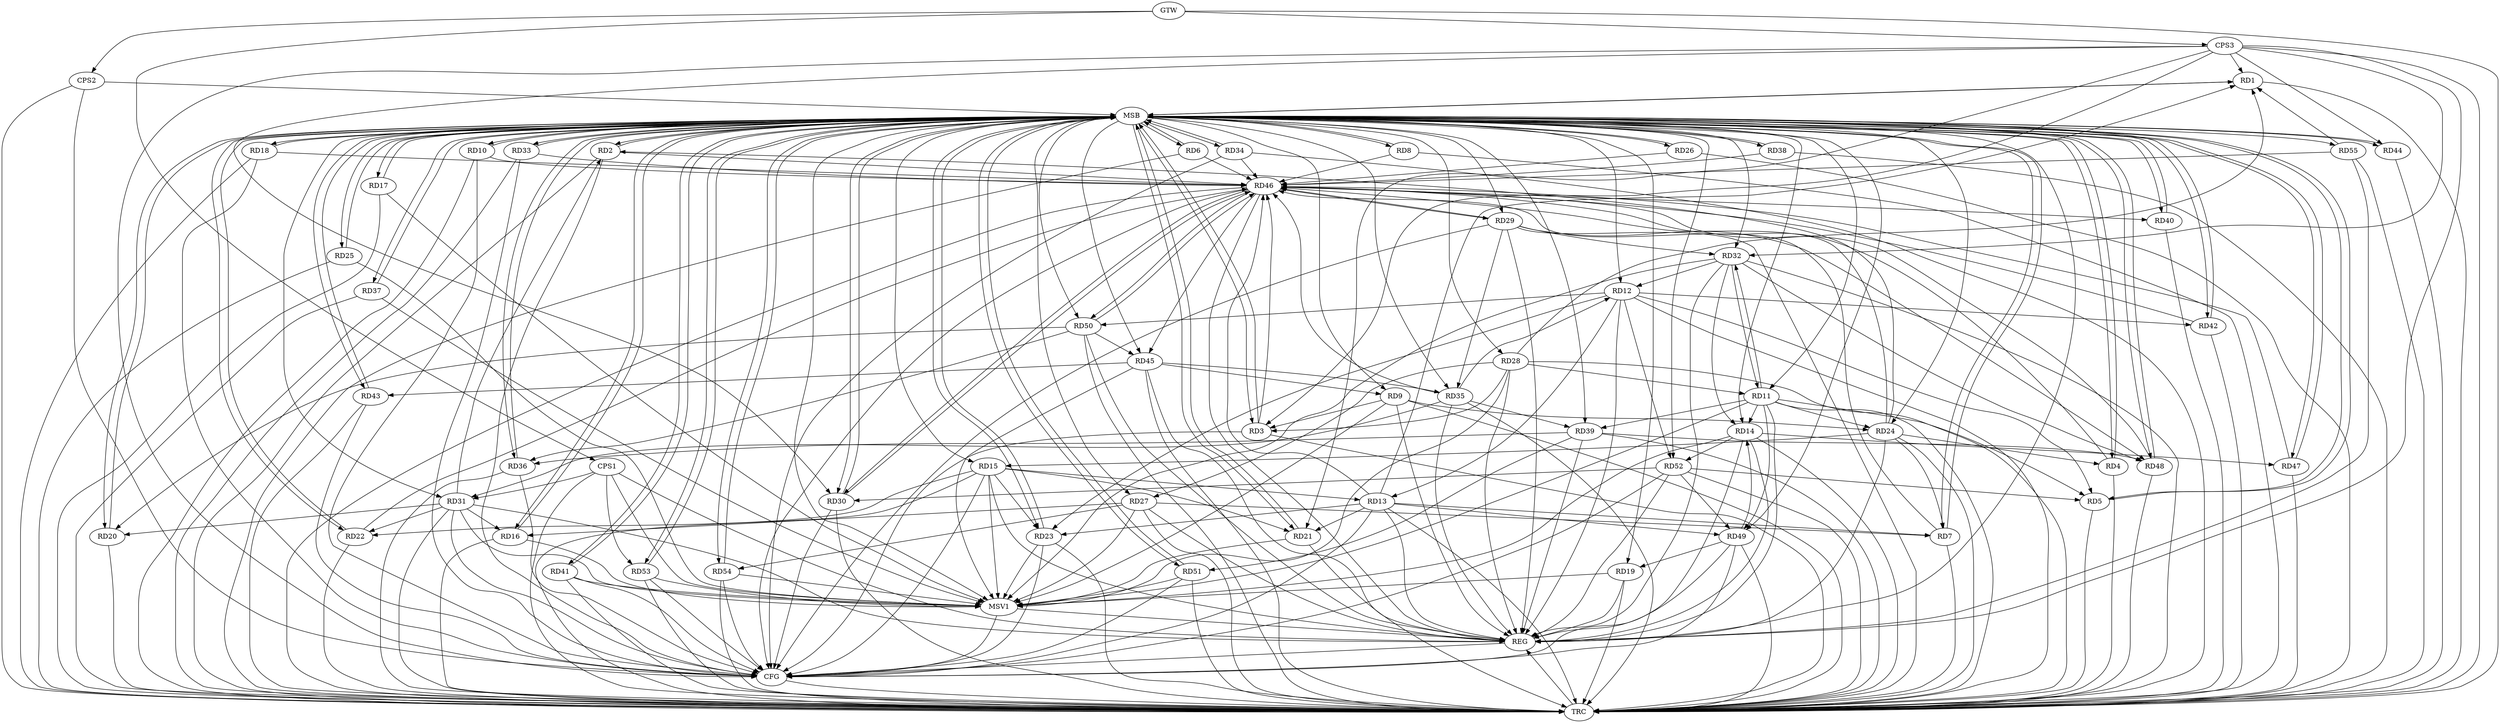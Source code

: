 strict digraph G {
  RD1 [ label="RD1" ];
  RD2 [ label="RD2" ];
  RD3 [ label="RD3" ];
  RD4 [ label="RD4" ];
  RD5 [ label="RD5" ];
  RD6 [ label="RD6" ];
  RD7 [ label="RD7" ];
  RD8 [ label="RD8" ];
  RD9 [ label="RD9" ];
  RD10 [ label="RD10" ];
  RD11 [ label="RD11" ];
  RD12 [ label="RD12" ];
  RD13 [ label="RD13" ];
  RD14 [ label="RD14" ];
  RD15 [ label="RD15" ];
  RD16 [ label="RD16" ];
  RD17 [ label="RD17" ];
  RD18 [ label="RD18" ];
  RD19 [ label="RD19" ];
  RD20 [ label="RD20" ];
  RD21 [ label="RD21" ];
  RD22 [ label="RD22" ];
  RD23 [ label="RD23" ];
  RD24 [ label="RD24" ];
  RD25 [ label="RD25" ];
  RD26 [ label="RD26" ];
  RD27 [ label="RD27" ];
  RD28 [ label="RD28" ];
  RD29 [ label="RD29" ];
  RD30 [ label="RD30" ];
  RD31 [ label="RD31" ];
  RD32 [ label="RD32" ];
  RD33 [ label="RD33" ];
  RD34 [ label="RD34" ];
  RD35 [ label="RD35" ];
  RD36 [ label="RD36" ];
  RD37 [ label="RD37" ];
  RD38 [ label="RD38" ];
  RD39 [ label="RD39" ];
  RD40 [ label="RD40" ];
  RD41 [ label="RD41" ];
  RD42 [ label="RD42" ];
  RD43 [ label="RD43" ];
  RD44 [ label="RD44" ];
  RD45 [ label="RD45" ];
  RD46 [ label="RD46" ];
  RD47 [ label="RD47" ];
  RD48 [ label="RD48" ];
  RD49 [ label="RD49" ];
  RD50 [ label="RD50" ];
  RD51 [ label="RD51" ];
  RD52 [ label="RD52" ];
  RD53 [ label="RD53" ];
  RD54 [ label="RD54" ];
  RD55 [ label="RD55" ];
  CPS1 [ label="CPS1" ];
  CPS2 [ label="CPS2" ];
  CPS3 [ label="CPS3" ];
  GTW [ label="GTW" ];
  REG [ label="REG" ];
  MSB [ label="MSB" ];
  CFG [ label="CFG" ];
  TRC [ label="TRC" ];
  MSV1 [ label="MSV1" ];
  RD13 -> RD1;
  RD28 -> RD1;
  RD55 -> RD1;
  RD24 -> RD2;
  RD31 -> RD2;
  RD9 -> RD3;
  RD28 -> RD3;
  RD24 -> RD4;
  RD11 -> RD5;
  RD12 -> RD5;
  RD52 -> RD5;
  RD13 -> RD7;
  RD24 -> RD7;
  RD27 -> RD7;
  RD9 -> RD24;
  RD45 -> RD9;
  RD11 -> RD14;
  RD11 -> RD24;
  RD28 -> RD11;
  RD11 -> RD32;
  RD32 -> RD11;
  RD11 -> RD39;
  RD11 -> RD49;
  RD12 -> RD13;
  RD12 -> RD23;
  RD32 -> RD12;
  RD35 -> RD12;
  RD12 -> RD42;
  RD12 -> RD50;
  RD12 -> RD52;
  RD15 -> RD13;
  RD13 -> RD21;
  RD13 -> RD23;
  RD13 -> RD49;
  RD32 -> RD14;
  RD14 -> RD47;
  RD49 -> RD14;
  RD14 -> RD52;
  RD15 -> RD21;
  RD15 -> RD22;
  RD15 -> RD23;
  RD24 -> RD15;
  RD27 -> RD16;
  RD31 -> RD16;
  RD49 -> RD19;
  RD31 -> RD20;
  RD50 -> RD20;
  RD31 -> RD22;
  RD28 -> RD27;
  RD27 -> RD54;
  RD29 -> RD32;
  RD29 -> RD35;
  RD46 -> RD29;
  RD29 -> RD48;
  RD46 -> RD30;
  RD52 -> RD30;
  RD35 -> RD31;
  RD32 -> RD48;
  RD35 -> RD39;
  RD45 -> RD35;
  RD39 -> RD36;
  RD50 -> RD36;
  RD39 -> RD48;
  RD39 -> RD51;
  RD46 -> RD40;
  RD45 -> RD43;
  RD46 -> RD45;
  RD50 -> RD45;
  RD46 -> RD50;
  RD52 -> RD49;
  CPS1 -> RD53;
  CPS1 -> RD31;
  CPS3 -> RD32;
  CPS3 -> RD1;
  CPS3 -> RD44;
  CPS3 -> RD30;
  CPS3 -> RD3;
  CPS3 -> RD21;
  GTW -> CPS1;
  GTW -> CPS2;
  GTW -> CPS3;
  RD9 -> REG;
  RD11 -> REG;
  RD12 -> REG;
  RD13 -> REG;
  RD14 -> REG;
  RD15 -> REG;
  RD19 -> REG;
  RD24 -> REG;
  RD27 -> REG;
  RD28 -> REG;
  RD29 -> REG;
  RD31 -> REG;
  RD32 -> REG;
  RD35 -> REG;
  RD39 -> REG;
  RD45 -> REG;
  RD46 -> REG;
  RD49 -> REG;
  RD50 -> REG;
  RD52 -> REG;
  RD55 -> REG;
  CPS1 -> REG;
  CPS3 -> REG;
  RD1 -> MSB;
  MSB -> RD10;
  MSB -> RD18;
  MSB -> RD41;
  MSB -> REG;
  RD2 -> MSB;
  MSB -> RD38;
  RD3 -> MSB;
  MSB -> RD9;
  MSB -> RD22;
  MSB -> RD31;
  MSB -> RD39;
  MSB -> RD43;
  RD4 -> MSB;
  MSB -> RD3;
  MSB -> RD16;
  MSB -> RD19;
  MSB -> RD36;
  MSB -> RD37;
  MSB -> RD45;
  RD5 -> MSB;
  MSB -> RD12;
  MSB -> RD54;
  RD6 -> MSB;
  MSB -> RD5;
  MSB -> RD21;
  MSB -> RD25;
  MSB -> RD32;
  RD7 -> MSB;
  RD8 -> MSB;
  MSB -> RD14;
  MSB -> RD34;
  MSB -> RD53;
  RD10 -> MSB;
  MSB -> RD6;
  RD16 -> MSB;
  MSB -> RD1;
  MSB -> RD24;
  MSB -> RD26;
  MSB -> RD55;
  RD17 -> MSB;
  MSB -> RD2;
  MSB -> RD23;
  MSB -> RD47;
  MSB -> RD48;
  RD18 -> MSB;
  MSB -> RD4;
  MSB -> RD8;
  MSB -> RD15;
  MSB -> RD42;
  RD20 -> MSB;
  MSB -> RD27;
  RD21 -> MSB;
  MSB -> RD7;
  RD22 -> MSB;
  MSB -> RD35;
  MSB -> RD51;
  RD23 -> MSB;
  MSB -> RD30;
  RD25 -> MSB;
  MSB -> RD11;
  MSB -> RD17;
  MSB -> RD29;
  MSB -> RD44;
  RD26 -> MSB;
  RD30 -> MSB;
  RD33 -> MSB;
  MSB -> RD20;
  MSB -> RD50;
  RD34 -> MSB;
  MSB -> RD33;
  RD36 -> MSB;
  RD37 -> MSB;
  MSB -> RD40;
  RD38 -> MSB;
  MSB -> RD28;
  RD40 -> MSB;
  RD41 -> MSB;
  RD42 -> MSB;
  RD43 -> MSB;
  RD44 -> MSB;
  MSB -> RD49;
  RD47 -> MSB;
  RD48 -> MSB;
  MSB -> RD52;
  RD51 -> MSB;
  RD53 -> MSB;
  RD54 -> MSB;
  CPS2 -> MSB;
  RD43 -> CFG;
  RD23 -> CFG;
  RD54 -> CFG;
  RD10 -> CFG;
  RD13 -> CFG;
  RD2 -> CFG;
  CPS2 -> CFG;
  RD29 -> CFG;
  RD46 -> CFG;
  RD3 -> CFG;
  RD49 -> CFG;
  RD15 -> CFG;
  RD52 -> CFG;
  CPS3 -> CFG;
  RD30 -> CFG;
  RD41 -> CFG;
  RD53 -> CFG;
  RD34 -> CFG;
  RD18 -> CFG;
  RD31 -> CFG;
  RD36 -> CFG;
  RD14 -> CFG;
  RD33 -> CFG;
  RD51 -> CFG;
  REG -> CFG;
  RD1 -> TRC;
  RD2 -> TRC;
  RD3 -> TRC;
  RD4 -> TRC;
  RD5 -> TRC;
  RD6 -> TRC;
  RD7 -> TRC;
  RD8 -> TRC;
  RD9 -> TRC;
  RD10 -> TRC;
  RD11 -> TRC;
  RD12 -> TRC;
  RD13 -> TRC;
  RD14 -> TRC;
  RD15 -> TRC;
  RD16 -> TRC;
  RD17 -> TRC;
  RD18 -> TRC;
  RD19 -> TRC;
  RD20 -> TRC;
  RD21 -> TRC;
  RD22 -> TRC;
  RD23 -> TRC;
  RD24 -> TRC;
  RD25 -> TRC;
  RD26 -> TRC;
  RD27 -> TRC;
  RD28 -> TRC;
  RD29 -> TRC;
  RD30 -> TRC;
  RD31 -> TRC;
  RD32 -> TRC;
  RD33 -> TRC;
  RD34 -> TRC;
  RD35 -> TRC;
  RD36 -> TRC;
  RD37 -> TRC;
  RD38 -> TRC;
  RD39 -> TRC;
  RD40 -> TRC;
  RD41 -> TRC;
  RD42 -> TRC;
  RD43 -> TRC;
  RD44 -> TRC;
  RD45 -> TRC;
  RD46 -> TRC;
  RD47 -> TRC;
  RD48 -> TRC;
  RD49 -> TRC;
  RD50 -> TRC;
  RD51 -> TRC;
  RD52 -> TRC;
  RD53 -> TRC;
  RD54 -> TRC;
  RD55 -> TRC;
  CPS1 -> TRC;
  CPS2 -> TRC;
  CPS3 -> TRC;
  GTW -> TRC;
  CFG -> TRC;
  TRC -> REG;
  RD4 -> RD46;
  RD48 -> RD46;
  RD7 -> RD46;
  RD29 -> RD46;
  RD8 -> RD46;
  RD50 -> RD46;
  RD42 -> RD46;
  RD30 -> RD46;
  RD34 -> RD46;
  RD22 -> RD46;
  RD55 -> RD46;
  RD18 -> RD46;
  RD33 -> RD46;
  RD26 -> RD46;
  RD10 -> RD46;
  RD24 -> RD46;
  RD13 -> RD46;
  RD38 -> RD46;
  RD3 -> RD46;
  RD35 -> RD46;
  RD6 -> RD46;
  RD47 -> RD46;
  RD2 -> RD46;
  RD11 -> MSV1;
  RD14 -> MSV1;
  RD15 -> MSV1;
  RD27 -> MSV1;
  RD32 -> MSV1;
  RD45 -> MSV1;
  CPS1 -> MSV1;
  MSB -> MSV1;
  RD25 -> MSV1;
  RD41 -> MSV1;
  RD21 -> MSV1;
  RD28 -> MSV1;
  RD54 -> MSV1;
  RD51 -> MSV1;
  RD17 -> MSV1;
  RD16 -> MSV1;
  RD37 -> MSV1;
  RD31 -> MSV1;
  RD53 -> MSV1;
  RD9 -> MSV1;
  RD23 -> MSV1;
  RD19 -> MSV1;
  MSV1 -> REG;
  MSV1 -> CFG;
}
